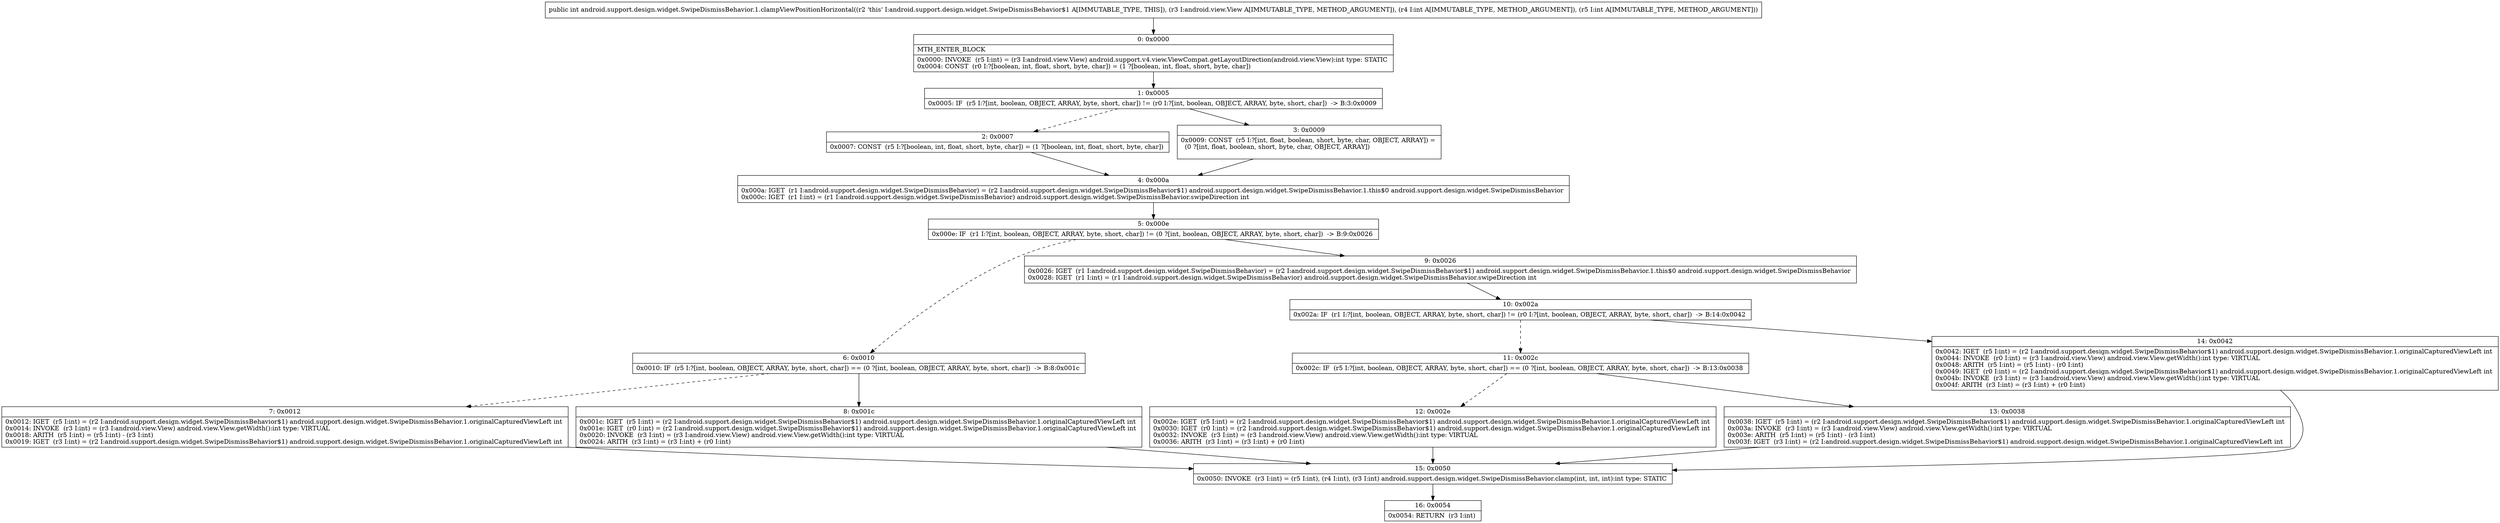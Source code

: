 digraph "CFG forandroid.support.design.widget.SwipeDismissBehavior.1.clampViewPositionHorizontal(Landroid\/view\/View;II)I" {
Node_0 [shape=record,label="{0\:\ 0x0000|MTH_ENTER_BLOCK\l|0x0000: INVOKE  (r5 I:int) = (r3 I:android.view.View) android.support.v4.view.ViewCompat.getLayoutDirection(android.view.View):int type: STATIC \l0x0004: CONST  (r0 I:?[boolean, int, float, short, byte, char]) = (1 ?[boolean, int, float, short, byte, char]) \l}"];
Node_1 [shape=record,label="{1\:\ 0x0005|0x0005: IF  (r5 I:?[int, boolean, OBJECT, ARRAY, byte, short, char]) != (r0 I:?[int, boolean, OBJECT, ARRAY, byte, short, char])  \-\> B:3:0x0009 \l}"];
Node_2 [shape=record,label="{2\:\ 0x0007|0x0007: CONST  (r5 I:?[boolean, int, float, short, byte, char]) = (1 ?[boolean, int, float, short, byte, char]) \l}"];
Node_3 [shape=record,label="{3\:\ 0x0009|0x0009: CONST  (r5 I:?[int, float, boolean, short, byte, char, OBJECT, ARRAY]) = \l  (0 ?[int, float, boolean, short, byte, char, OBJECT, ARRAY])\l \l}"];
Node_4 [shape=record,label="{4\:\ 0x000a|0x000a: IGET  (r1 I:android.support.design.widget.SwipeDismissBehavior) = (r2 I:android.support.design.widget.SwipeDismissBehavior$1) android.support.design.widget.SwipeDismissBehavior.1.this$0 android.support.design.widget.SwipeDismissBehavior \l0x000c: IGET  (r1 I:int) = (r1 I:android.support.design.widget.SwipeDismissBehavior) android.support.design.widget.SwipeDismissBehavior.swipeDirection int \l}"];
Node_5 [shape=record,label="{5\:\ 0x000e|0x000e: IF  (r1 I:?[int, boolean, OBJECT, ARRAY, byte, short, char]) != (0 ?[int, boolean, OBJECT, ARRAY, byte, short, char])  \-\> B:9:0x0026 \l}"];
Node_6 [shape=record,label="{6\:\ 0x0010|0x0010: IF  (r5 I:?[int, boolean, OBJECT, ARRAY, byte, short, char]) == (0 ?[int, boolean, OBJECT, ARRAY, byte, short, char])  \-\> B:8:0x001c \l}"];
Node_7 [shape=record,label="{7\:\ 0x0012|0x0012: IGET  (r5 I:int) = (r2 I:android.support.design.widget.SwipeDismissBehavior$1) android.support.design.widget.SwipeDismissBehavior.1.originalCapturedViewLeft int \l0x0014: INVOKE  (r3 I:int) = (r3 I:android.view.View) android.view.View.getWidth():int type: VIRTUAL \l0x0018: ARITH  (r5 I:int) = (r5 I:int) \- (r3 I:int) \l0x0019: IGET  (r3 I:int) = (r2 I:android.support.design.widget.SwipeDismissBehavior$1) android.support.design.widget.SwipeDismissBehavior.1.originalCapturedViewLeft int \l}"];
Node_8 [shape=record,label="{8\:\ 0x001c|0x001c: IGET  (r5 I:int) = (r2 I:android.support.design.widget.SwipeDismissBehavior$1) android.support.design.widget.SwipeDismissBehavior.1.originalCapturedViewLeft int \l0x001e: IGET  (r0 I:int) = (r2 I:android.support.design.widget.SwipeDismissBehavior$1) android.support.design.widget.SwipeDismissBehavior.1.originalCapturedViewLeft int \l0x0020: INVOKE  (r3 I:int) = (r3 I:android.view.View) android.view.View.getWidth():int type: VIRTUAL \l0x0024: ARITH  (r3 I:int) = (r3 I:int) + (r0 I:int) \l}"];
Node_9 [shape=record,label="{9\:\ 0x0026|0x0026: IGET  (r1 I:android.support.design.widget.SwipeDismissBehavior) = (r2 I:android.support.design.widget.SwipeDismissBehavior$1) android.support.design.widget.SwipeDismissBehavior.1.this$0 android.support.design.widget.SwipeDismissBehavior \l0x0028: IGET  (r1 I:int) = (r1 I:android.support.design.widget.SwipeDismissBehavior) android.support.design.widget.SwipeDismissBehavior.swipeDirection int \l}"];
Node_10 [shape=record,label="{10\:\ 0x002a|0x002a: IF  (r1 I:?[int, boolean, OBJECT, ARRAY, byte, short, char]) != (r0 I:?[int, boolean, OBJECT, ARRAY, byte, short, char])  \-\> B:14:0x0042 \l}"];
Node_11 [shape=record,label="{11\:\ 0x002c|0x002c: IF  (r5 I:?[int, boolean, OBJECT, ARRAY, byte, short, char]) == (0 ?[int, boolean, OBJECT, ARRAY, byte, short, char])  \-\> B:13:0x0038 \l}"];
Node_12 [shape=record,label="{12\:\ 0x002e|0x002e: IGET  (r5 I:int) = (r2 I:android.support.design.widget.SwipeDismissBehavior$1) android.support.design.widget.SwipeDismissBehavior.1.originalCapturedViewLeft int \l0x0030: IGET  (r0 I:int) = (r2 I:android.support.design.widget.SwipeDismissBehavior$1) android.support.design.widget.SwipeDismissBehavior.1.originalCapturedViewLeft int \l0x0032: INVOKE  (r3 I:int) = (r3 I:android.view.View) android.view.View.getWidth():int type: VIRTUAL \l0x0036: ARITH  (r3 I:int) = (r3 I:int) + (r0 I:int) \l}"];
Node_13 [shape=record,label="{13\:\ 0x0038|0x0038: IGET  (r5 I:int) = (r2 I:android.support.design.widget.SwipeDismissBehavior$1) android.support.design.widget.SwipeDismissBehavior.1.originalCapturedViewLeft int \l0x003a: INVOKE  (r3 I:int) = (r3 I:android.view.View) android.view.View.getWidth():int type: VIRTUAL \l0x003e: ARITH  (r5 I:int) = (r5 I:int) \- (r3 I:int) \l0x003f: IGET  (r3 I:int) = (r2 I:android.support.design.widget.SwipeDismissBehavior$1) android.support.design.widget.SwipeDismissBehavior.1.originalCapturedViewLeft int \l}"];
Node_14 [shape=record,label="{14\:\ 0x0042|0x0042: IGET  (r5 I:int) = (r2 I:android.support.design.widget.SwipeDismissBehavior$1) android.support.design.widget.SwipeDismissBehavior.1.originalCapturedViewLeft int \l0x0044: INVOKE  (r0 I:int) = (r3 I:android.view.View) android.view.View.getWidth():int type: VIRTUAL \l0x0048: ARITH  (r5 I:int) = (r5 I:int) \- (r0 I:int) \l0x0049: IGET  (r0 I:int) = (r2 I:android.support.design.widget.SwipeDismissBehavior$1) android.support.design.widget.SwipeDismissBehavior.1.originalCapturedViewLeft int \l0x004b: INVOKE  (r3 I:int) = (r3 I:android.view.View) android.view.View.getWidth():int type: VIRTUAL \l0x004f: ARITH  (r3 I:int) = (r3 I:int) + (r0 I:int) \l}"];
Node_15 [shape=record,label="{15\:\ 0x0050|0x0050: INVOKE  (r3 I:int) = (r5 I:int), (r4 I:int), (r3 I:int) android.support.design.widget.SwipeDismissBehavior.clamp(int, int, int):int type: STATIC \l}"];
Node_16 [shape=record,label="{16\:\ 0x0054|0x0054: RETURN  (r3 I:int) \l}"];
MethodNode[shape=record,label="{public int android.support.design.widget.SwipeDismissBehavior.1.clampViewPositionHorizontal((r2 'this' I:android.support.design.widget.SwipeDismissBehavior$1 A[IMMUTABLE_TYPE, THIS]), (r3 I:android.view.View A[IMMUTABLE_TYPE, METHOD_ARGUMENT]), (r4 I:int A[IMMUTABLE_TYPE, METHOD_ARGUMENT]), (r5 I:int A[IMMUTABLE_TYPE, METHOD_ARGUMENT])) }"];
MethodNode -> Node_0;
Node_0 -> Node_1;
Node_1 -> Node_2[style=dashed];
Node_1 -> Node_3;
Node_2 -> Node_4;
Node_3 -> Node_4;
Node_4 -> Node_5;
Node_5 -> Node_6[style=dashed];
Node_5 -> Node_9;
Node_6 -> Node_7[style=dashed];
Node_6 -> Node_8;
Node_7 -> Node_15;
Node_8 -> Node_15;
Node_9 -> Node_10;
Node_10 -> Node_11[style=dashed];
Node_10 -> Node_14;
Node_11 -> Node_12[style=dashed];
Node_11 -> Node_13;
Node_12 -> Node_15;
Node_13 -> Node_15;
Node_14 -> Node_15;
Node_15 -> Node_16;
}

